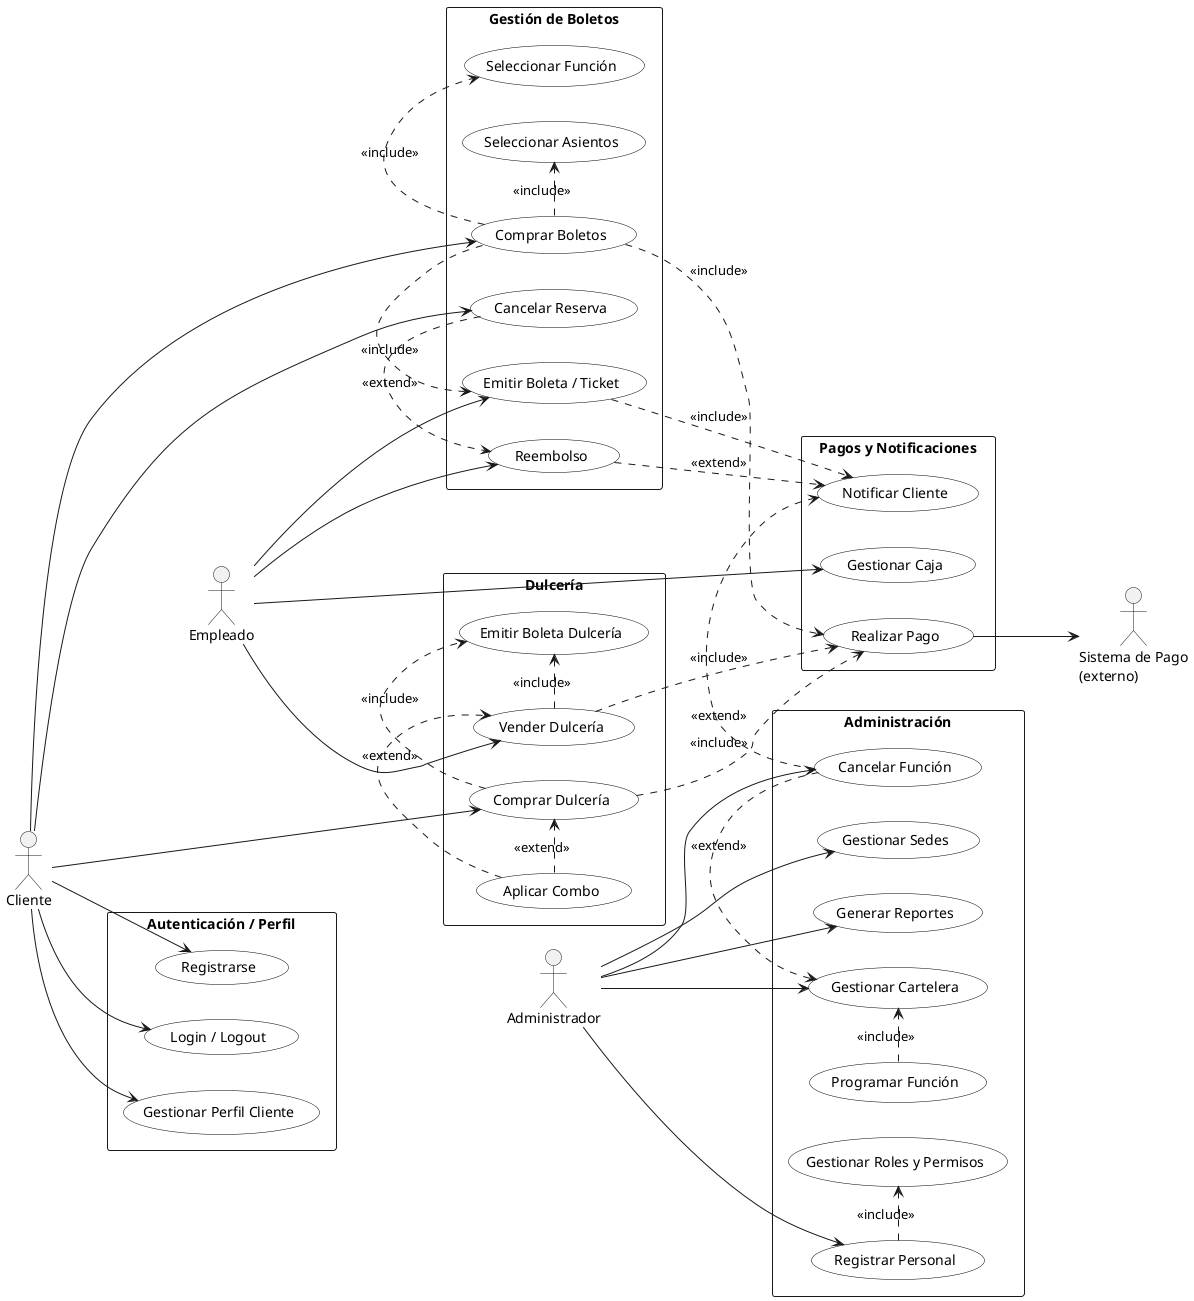 @startuml Cineplanet
left to right direction
skinparam packageStyle rectangle
skinparam shadowing false
skinparam usecase {
  BackgroundColor White
  BorderColor Black
}

'------------------- ACTORES -------------------
actor "Cliente" as Cliente
actor "Empleado" as Empleado
actor "Administrador" as Admin
actor "Sistema de Pago\n(externo)" as Pago

'------------------- AUTENTICACION -------------------
together {
  rectangle "Autenticación / Perfil" {
    (Registrarse) as RegistrarCliente
    (Login / Logout) as Login
    (Gestionar Perfil Cliente) as PerfilCliente
  }

  Cliente --> RegistrarCliente
  Cliente --> Login
  Cliente --> PerfilCliente
}

Cliente -[hidden]down- Empleado

'------------------- BOLETOS -------------------
together {
  rectangle "Gestión de Boletos" {
    (Comprar Boletos) as ComprarBoletosWeb
     
    (Seleccionar Función) as SeleccionarFuncion
    (Seleccionar Asientos) as SeleccionarAsientos
    (Emitir Boleta / Ticket) as EmitirBoleta
    (Cancelar Reserva) as CancelarReserva
    (Reembolso) as Reembolso

    ComprarBoletosWeb .> SeleccionarFuncion : <<include>>
    ComprarBoletosWeb .> SeleccionarAsientos : <<include>>
    ComprarBoletosWeb .> EmitirBoleta : <<include>>

    CancelarReserva .> Reembolso : <<extend>>
  }

  Cliente --> ComprarBoletosWeb
  Cliente --> CancelarReserva
  Empleado --> EmitirBoleta
  Empleado --> Reembolso
}

Empleado -[hidden]down- Admin

'------------------- DULCERIA -------------------
together {
  rectangle "Dulcería" {
    (Comprar Dulcería) as ComprarDulceriaSolo
    (Vender Dulcería) as VenderDulceria
    (Emitir Boleta Dulcería) as BoletaDulceria
    (Aplicar Combo) as AplicarCombo

    VenderDulceria .> BoletaDulceria : <<include>>
    ComprarDulceriaSolo .> BoletaDulceria : <<include>>
    AplicarCombo .> ComprarDulceriaSolo : <<extend>>
    AplicarCombo .> VenderDulceria : <<extend>>
  }

  Cliente --> ComprarDulceriaSolo
  Empleado --> VenderDulceria
}


'------------------- ADMINISTRACION -------------------
together {
  rectangle "Administración" {
    (Gestionar Cartelera) as GestionarCartelera
    (Programar Función) as ProgramarFuncion
    (Cancelar Función) as CancelarFuncion
    (Gestionar Sedes) as GestionarSedes
    (Registrar Personal) as RegistrarPersonal
    (Gestionar Roles y Permisos) as GestionarRoles
    (Generar Reportes) as Reportes

    ProgramarFuncion .> GestionarCartelera : <<include>>
    RegistrarPersonal .> GestionarRoles : <<include>>
    CancelarFuncion .> GestionarCartelera : <<extend>>
  }

  Admin --> GestionarCartelera
  Admin --> GestionarSedes
  Admin --> RegistrarPersonal
  Admin --> Reportes
  Admin --> CancelarFuncion
}

'------------------- PAGOS Y NOTIS -------------------
together {
  rectangle "Pagos y Notificaciones" {
    (Realizar Pago) as RealizarPago
    (Gestionar Caja) as GestionarCaja
    (Notificar Cliente) as NotificarCliente

    ComprarBoletosWeb .> RealizarPago : <<include>>
    ComprarDulceriaSolo .> RealizarPago : <<include>>
    VenderDulceria .> RealizarPago : <<include>>
    EmitirBoleta .> NotificarCliente : <<include>>
    CancelarFuncion .> NotificarCliente : <<extend>>
    Reembolso .> NotificarCliente : <<extend>>
  }

  Empleado --> GestionarCaja
  RealizarPago --> Pago
}
@enduml